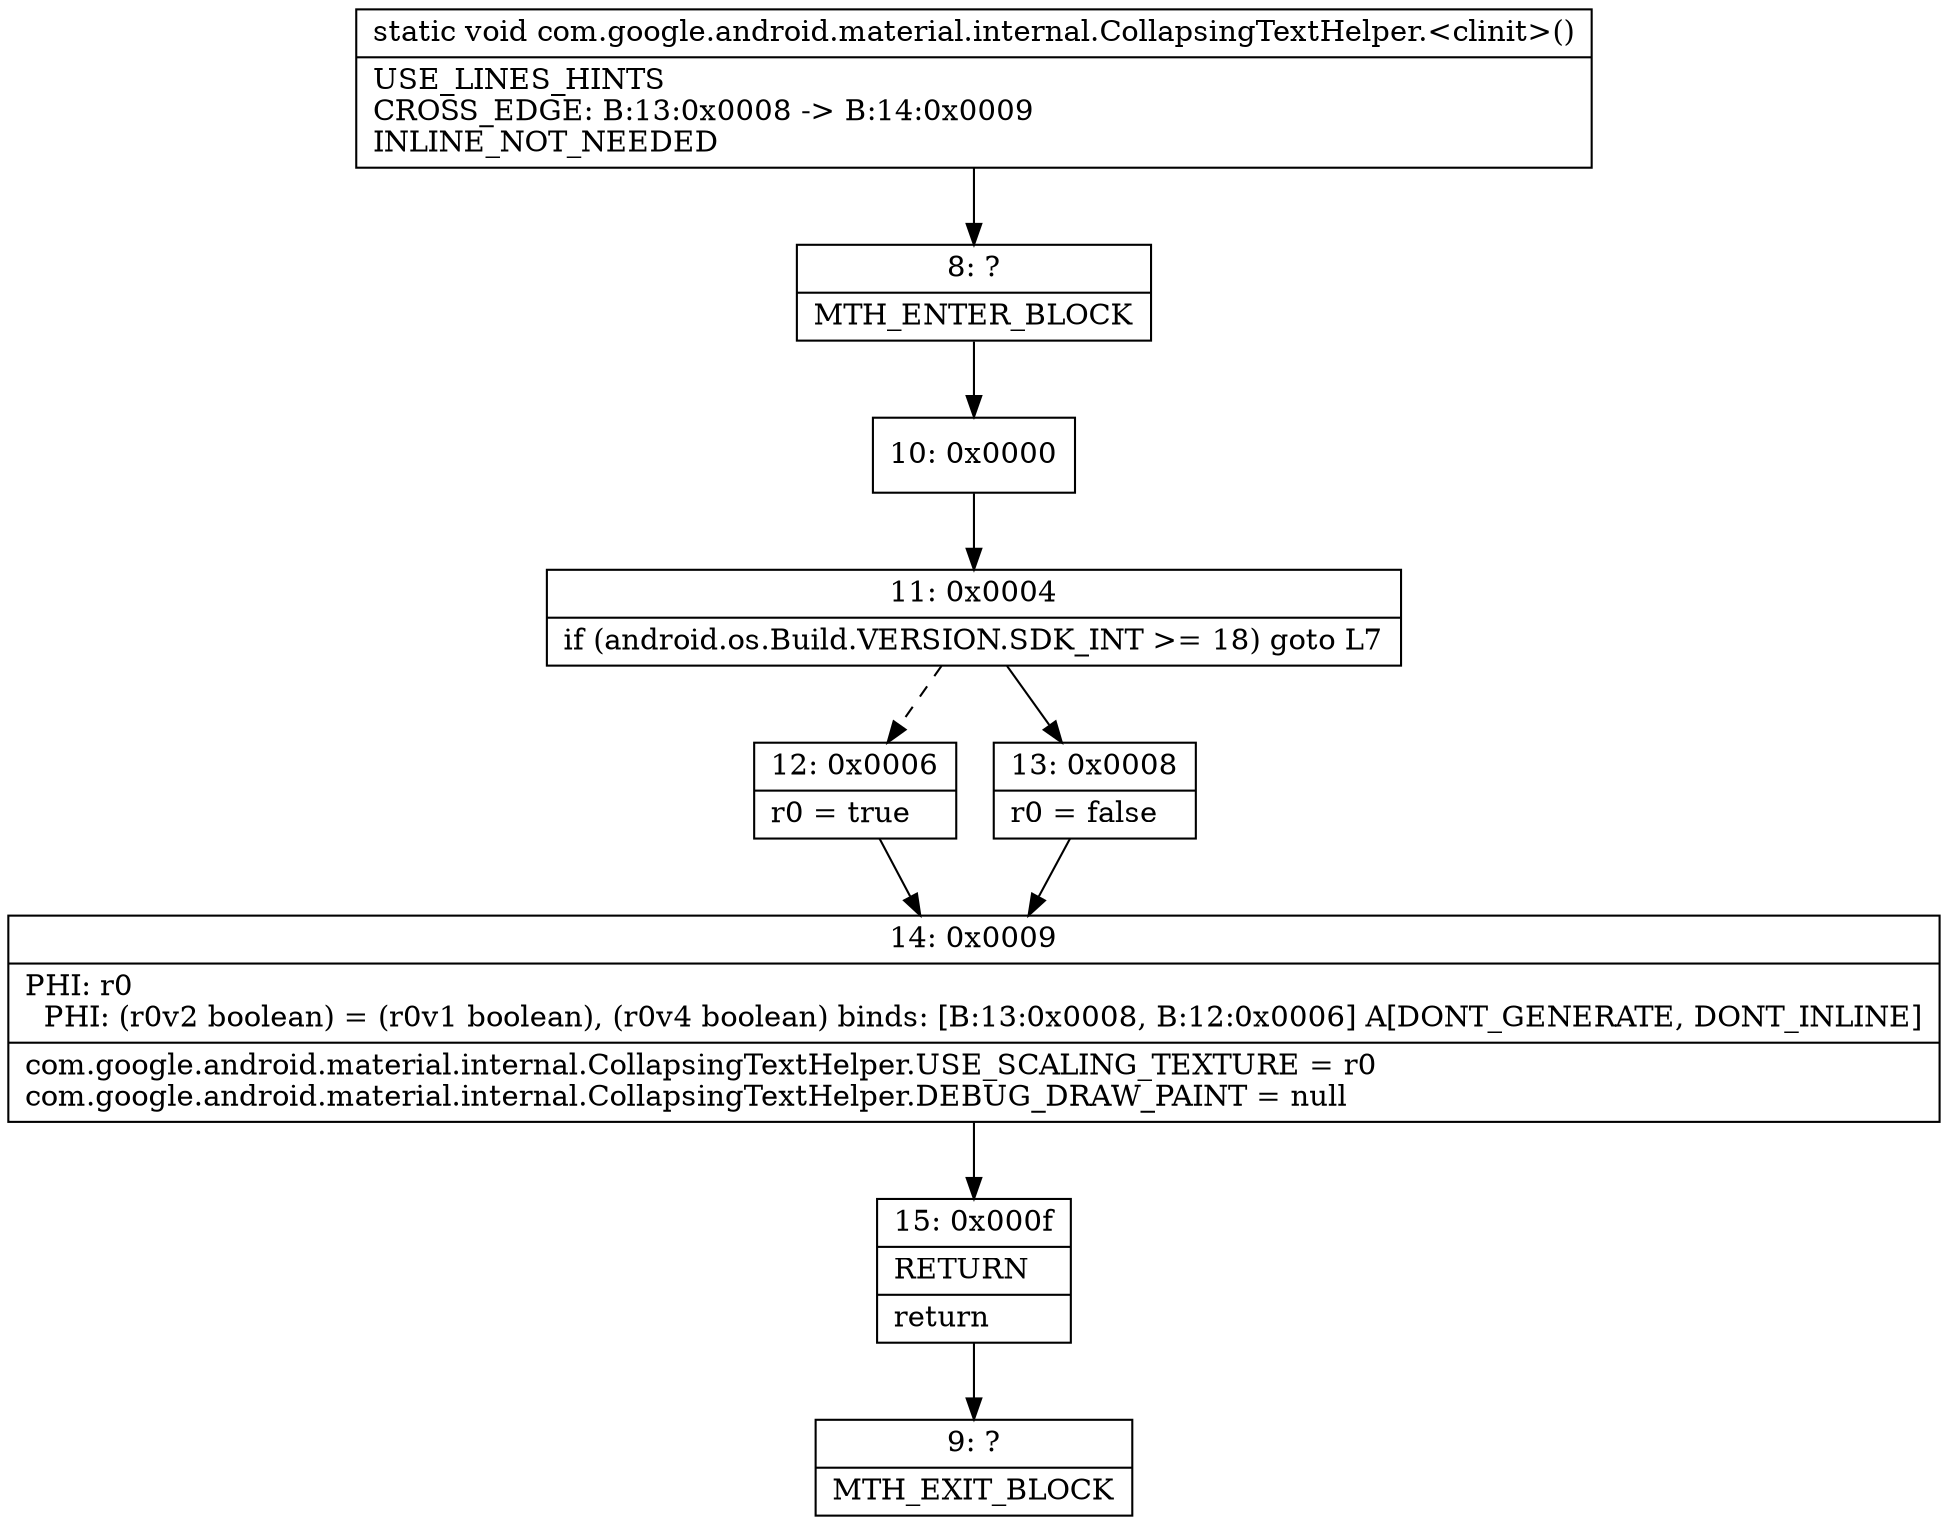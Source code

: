 digraph "CFG forcom.google.android.material.internal.CollapsingTextHelper.\<clinit\>()V" {
Node_8 [shape=record,label="{8\:\ ?|MTH_ENTER_BLOCK\l}"];
Node_10 [shape=record,label="{10\:\ 0x0000}"];
Node_11 [shape=record,label="{11\:\ 0x0004|if (android.os.Build.VERSION.SDK_INT \>= 18) goto L7\l}"];
Node_12 [shape=record,label="{12\:\ 0x0006|r0 = true\l}"];
Node_14 [shape=record,label="{14\:\ 0x0009|PHI: r0 \l  PHI: (r0v2 boolean) = (r0v1 boolean), (r0v4 boolean) binds: [B:13:0x0008, B:12:0x0006] A[DONT_GENERATE, DONT_INLINE]\l|com.google.android.material.internal.CollapsingTextHelper.USE_SCALING_TEXTURE = r0\lcom.google.android.material.internal.CollapsingTextHelper.DEBUG_DRAW_PAINT = null\l}"];
Node_15 [shape=record,label="{15\:\ 0x000f|RETURN\l|return\l}"];
Node_9 [shape=record,label="{9\:\ ?|MTH_EXIT_BLOCK\l}"];
Node_13 [shape=record,label="{13\:\ 0x0008|r0 = false\l}"];
MethodNode[shape=record,label="{static void com.google.android.material.internal.CollapsingTextHelper.\<clinit\>()  | USE_LINES_HINTS\lCROSS_EDGE: B:13:0x0008 \-\> B:14:0x0009\lINLINE_NOT_NEEDED\l}"];
MethodNode -> Node_8;Node_8 -> Node_10;
Node_10 -> Node_11;
Node_11 -> Node_12[style=dashed];
Node_11 -> Node_13;
Node_12 -> Node_14;
Node_14 -> Node_15;
Node_15 -> Node_9;
Node_13 -> Node_14;
}

